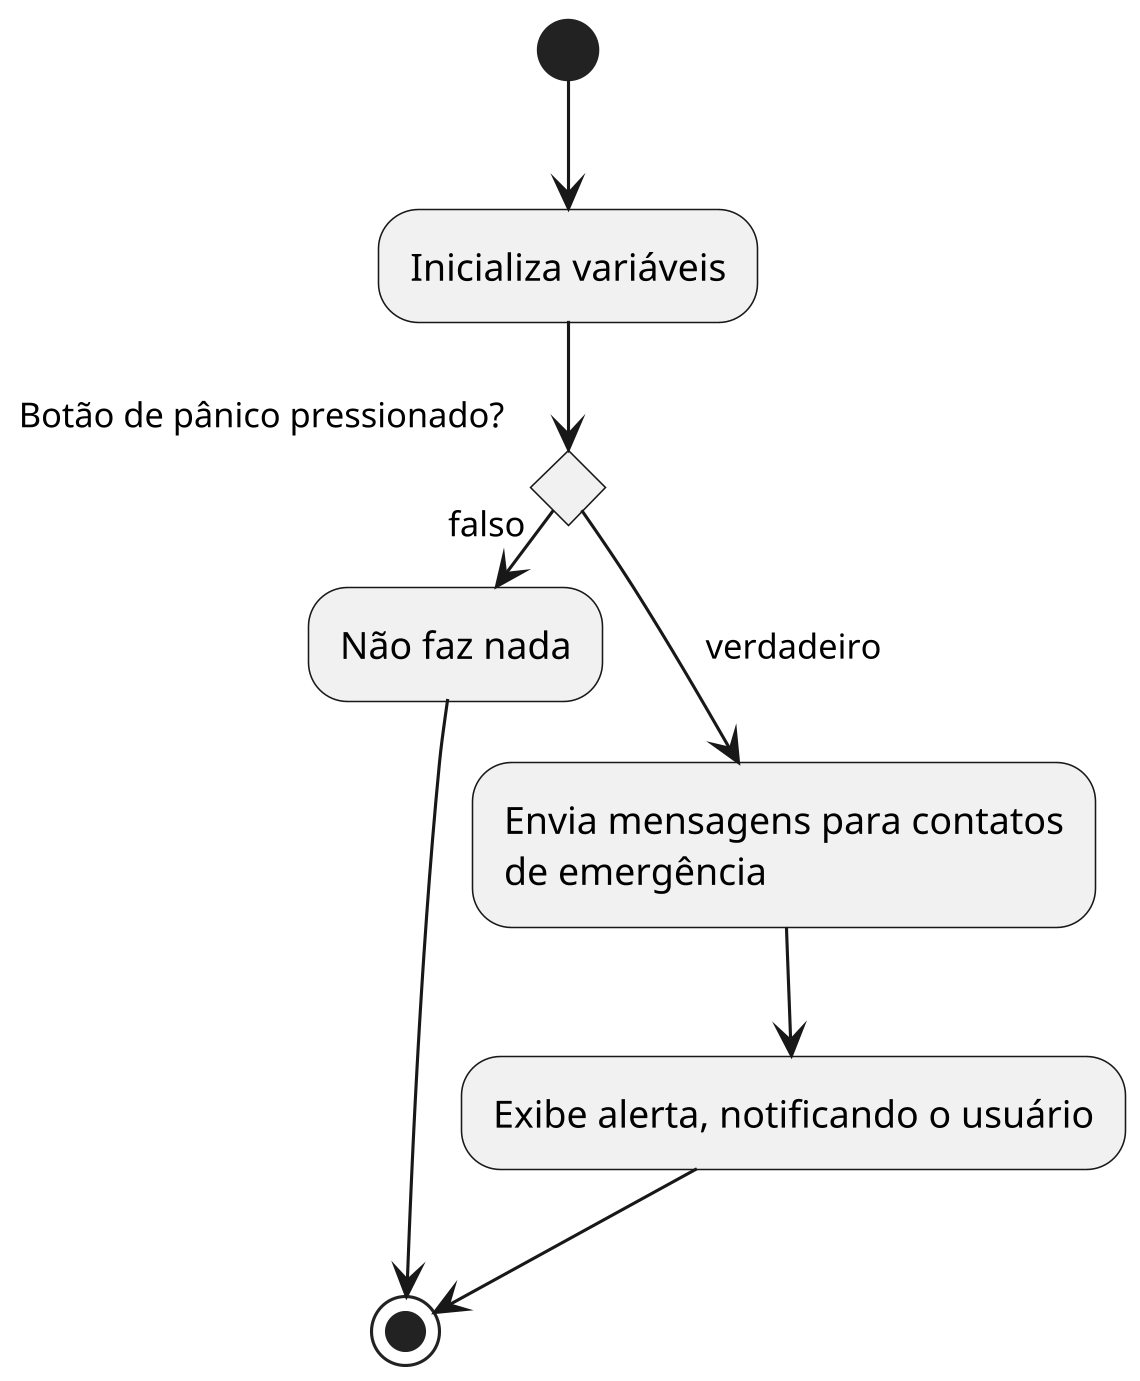 @startuml
skinparam dpi 300
skinparam shadowing false

(*) --> "Inicializa variáveis"

if "Botão de pânico pressionado?" then
  --> [verdadeiro] "Envia mensagens para contatos\nde emergência"
  --> "Exibe alerta, notificando o usuário"
  --> (*)
else
  -> [falso] "Não faz nada"
  -> (*)

@enduml
